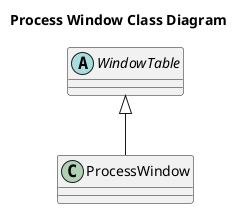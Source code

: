 @startuml
title "Process Window Class Diagram"
abstract WindowTable {
    
}
class ProcessWindow {

}
WindowTable <|-- ProcessWindow
@enduml